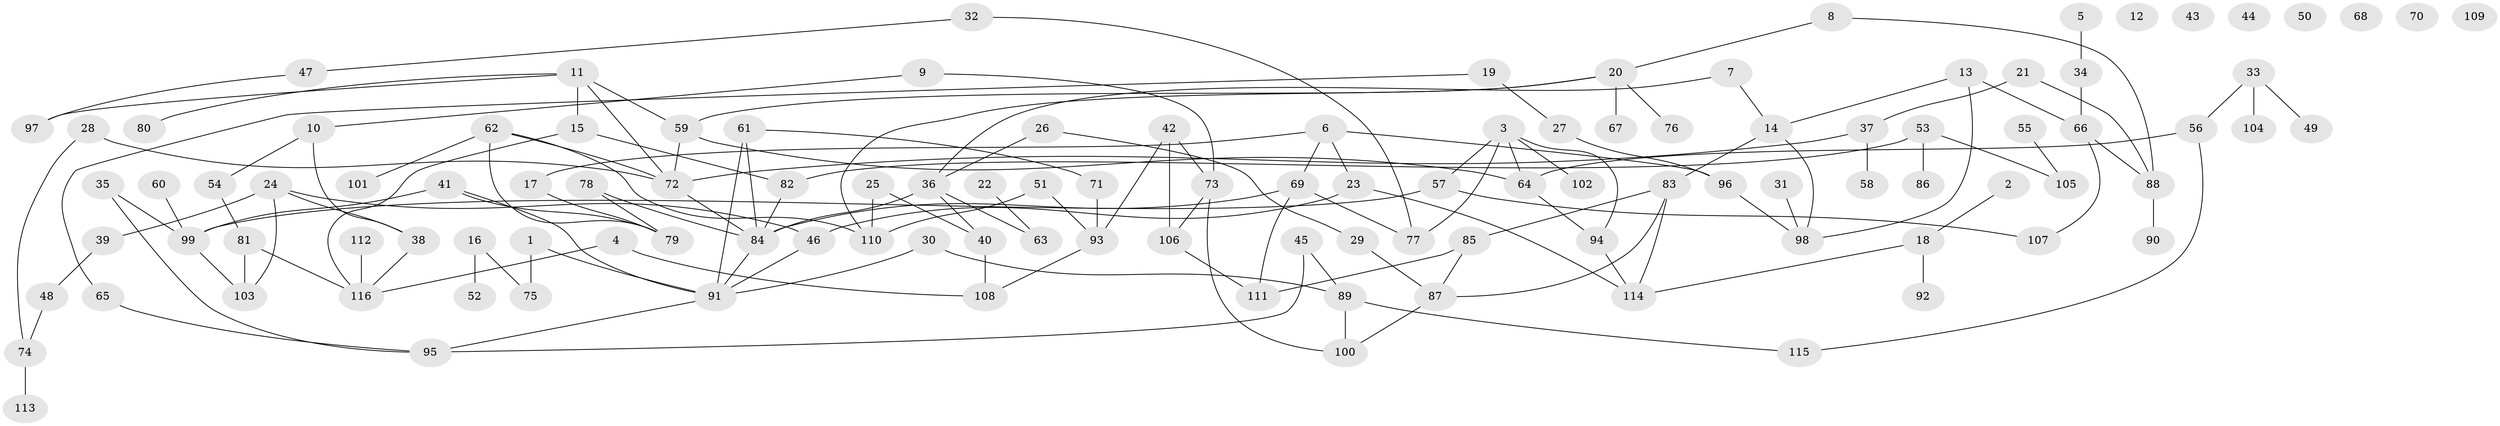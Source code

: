 // Generated by graph-tools (version 1.1) at 2025/33/03/09/25 02:33:22]
// undirected, 116 vertices, 148 edges
graph export_dot {
graph [start="1"]
  node [color=gray90,style=filled];
  1;
  2;
  3;
  4;
  5;
  6;
  7;
  8;
  9;
  10;
  11;
  12;
  13;
  14;
  15;
  16;
  17;
  18;
  19;
  20;
  21;
  22;
  23;
  24;
  25;
  26;
  27;
  28;
  29;
  30;
  31;
  32;
  33;
  34;
  35;
  36;
  37;
  38;
  39;
  40;
  41;
  42;
  43;
  44;
  45;
  46;
  47;
  48;
  49;
  50;
  51;
  52;
  53;
  54;
  55;
  56;
  57;
  58;
  59;
  60;
  61;
  62;
  63;
  64;
  65;
  66;
  67;
  68;
  69;
  70;
  71;
  72;
  73;
  74;
  75;
  76;
  77;
  78;
  79;
  80;
  81;
  82;
  83;
  84;
  85;
  86;
  87;
  88;
  89;
  90;
  91;
  92;
  93;
  94;
  95;
  96;
  97;
  98;
  99;
  100;
  101;
  102;
  103;
  104;
  105;
  106;
  107;
  108;
  109;
  110;
  111;
  112;
  113;
  114;
  115;
  116;
  1 -- 75;
  1 -- 91;
  2 -- 18;
  3 -- 57;
  3 -- 64;
  3 -- 77;
  3 -- 94;
  3 -- 102;
  4 -- 108;
  4 -- 116;
  5 -- 34;
  6 -- 17;
  6 -- 23;
  6 -- 69;
  6 -- 96;
  7 -- 14;
  7 -- 36;
  8 -- 20;
  8 -- 88;
  9 -- 10;
  9 -- 73;
  10 -- 38;
  10 -- 54;
  11 -- 15;
  11 -- 59;
  11 -- 72;
  11 -- 80;
  11 -- 97;
  13 -- 14;
  13 -- 66;
  13 -- 98;
  14 -- 83;
  14 -- 98;
  15 -- 82;
  15 -- 116;
  16 -- 52;
  16 -- 75;
  17 -- 79;
  18 -- 92;
  18 -- 114;
  19 -- 27;
  19 -- 65;
  20 -- 59;
  20 -- 67;
  20 -- 76;
  20 -- 110;
  21 -- 37;
  21 -- 88;
  22 -- 63;
  23 -- 46;
  23 -- 114;
  24 -- 38;
  24 -- 39;
  24 -- 46;
  24 -- 103;
  25 -- 40;
  25 -- 110;
  26 -- 29;
  26 -- 36;
  27 -- 96;
  28 -- 72;
  28 -- 74;
  29 -- 87;
  30 -- 89;
  30 -- 91;
  31 -- 98;
  32 -- 47;
  32 -- 77;
  33 -- 49;
  33 -- 56;
  33 -- 104;
  34 -- 66;
  35 -- 95;
  35 -- 99;
  36 -- 40;
  36 -- 63;
  36 -- 84;
  37 -- 58;
  37 -- 72;
  38 -- 116;
  39 -- 48;
  40 -- 108;
  41 -- 79;
  41 -- 91;
  41 -- 99;
  42 -- 73;
  42 -- 93;
  42 -- 106;
  45 -- 89;
  45 -- 95;
  46 -- 91;
  47 -- 97;
  48 -- 74;
  51 -- 93;
  51 -- 110;
  53 -- 82;
  53 -- 86;
  53 -- 105;
  54 -- 81;
  55 -- 105;
  56 -- 64;
  56 -- 115;
  57 -- 99;
  57 -- 107;
  59 -- 64;
  59 -- 72;
  60 -- 99;
  61 -- 71;
  61 -- 84;
  61 -- 91;
  62 -- 72;
  62 -- 79;
  62 -- 101;
  62 -- 110;
  64 -- 94;
  65 -- 95;
  66 -- 88;
  66 -- 107;
  69 -- 77;
  69 -- 84;
  69 -- 111;
  71 -- 93;
  72 -- 84;
  73 -- 100;
  73 -- 106;
  74 -- 113;
  78 -- 79;
  78 -- 84;
  81 -- 103;
  81 -- 116;
  82 -- 84;
  83 -- 85;
  83 -- 87;
  83 -- 114;
  84 -- 91;
  85 -- 87;
  85 -- 111;
  87 -- 100;
  88 -- 90;
  89 -- 100;
  89 -- 115;
  91 -- 95;
  93 -- 108;
  94 -- 114;
  96 -- 98;
  99 -- 103;
  106 -- 111;
  112 -- 116;
}
